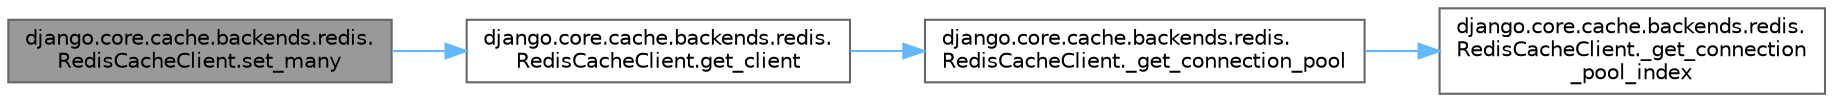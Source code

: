 digraph "django.core.cache.backends.redis.RedisCacheClient.set_many"
{
 // LATEX_PDF_SIZE
  bgcolor="transparent";
  edge [fontname=Helvetica,fontsize=10,labelfontname=Helvetica,labelfontsize=10];
  node [fontname=Helvetica,fontsize=10,shape=box,height=0.2,width=0.4];
  rankdir="LR";
  Node1 [id="Node000001",label="django.core.cache.backends.redis.\lRedisCacheClient.set_many",height=0.2,width=0.4,color="gray40", fillcolor="grey60", style="filled", fontcolor="black",tooltip=" "];
  Node1 -> Node2 [id="edge1_Node000001_Node000002",color="steelblue1",style="solid",tooltip=" "];
  Node2 [id="Node000002",label="django.core.cache.backends.redis.\lRedisCacheClient.get_client",height=0.2,width=0.4,color="grey40", fillcolor="white", style="filled",URL="$classdjango_1_1core_1_1cache_1_1backends_1_1redis_1_1_redis_cache_client.html#ad4ebb3c1fdf65da9748101b2a57e1fec",tooltip=" "];
  Node2 -> Node3 [id="edge2_Node000002_Node000003",color="steelblue1",style="solid",tooltip=" "];
  Node3 [id="Node000003",label="django.core.cache.backends.redis.\lRedisCacheClient._get_connection_pool",height=0.2,width=0.4,color="grey40", fillcolor="white", style="filled",URL="$classdjango_1_1core_1_1cache_1_1backends_1_1redis_1_1_redis_cache_client.html#a4a84e6e0cb2a900c615512ab41acebf6",tooltip=" "];
  Node3 -> Node4 [id="edge3_Node000003_Node000004",color="steelblue1",style="solid",tooltip=" "];
  Node4 [id="Node000004",label="django.core.cache.backends.redis.\lRedisCacheClient._get_connection\l_pool_index",height=0.2,width=0.4,color="grey40", fillcolor="white", style="filled",URL="$classdjango_1_1core_1_1cache_1_1backends_1_1redis_1_1_redis_cache_client.html#aed2eb714adadebd3cd12e0e658d8428a",tooltip=" "];
}

